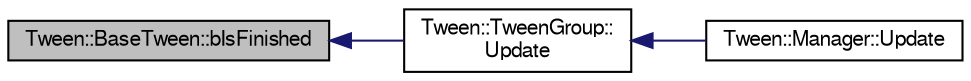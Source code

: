 digraph "Tween::BaseTween::bIsFinished"
{
  bgcolor="transparent";
  edge [fontname="FreeSans",fontsize="10",labelfontname="FreeSans",labelfontsize="10"];
  node [fontname="FreeSans",fontsize="10",shape=record];
  rankdir="LR";
  Node1 [label="Tween::BaseTween::bIsFinished",height=0.2,width=0.4,color="black", fillcolor="grey75", style="filled" fontcolor="black"];
  Node1 -> Node2 [dir="back",color="midnightblue",fontsize="10",style="solid",fontname="FreeSans"];
  Node2 [label="Tween::TweenGroup::\lUpdate",height=0.2,width=0.4,color="black",URL="$classTween_1_1TweenGroup.html#a788d1e6d1956e6648572cf587cba2079"];
  Node2 -> Node3 [dir="back",color="midnightblue",fontsize="10",style="solid",fontname="FreeSans"];
  Node3 [label="Tween::Manager::Update",height=0.2,width=0.4,color="black",URL="$classTween_1_1Manager.html#af46a1c94734a23fb7631294821b7d872"];
}
